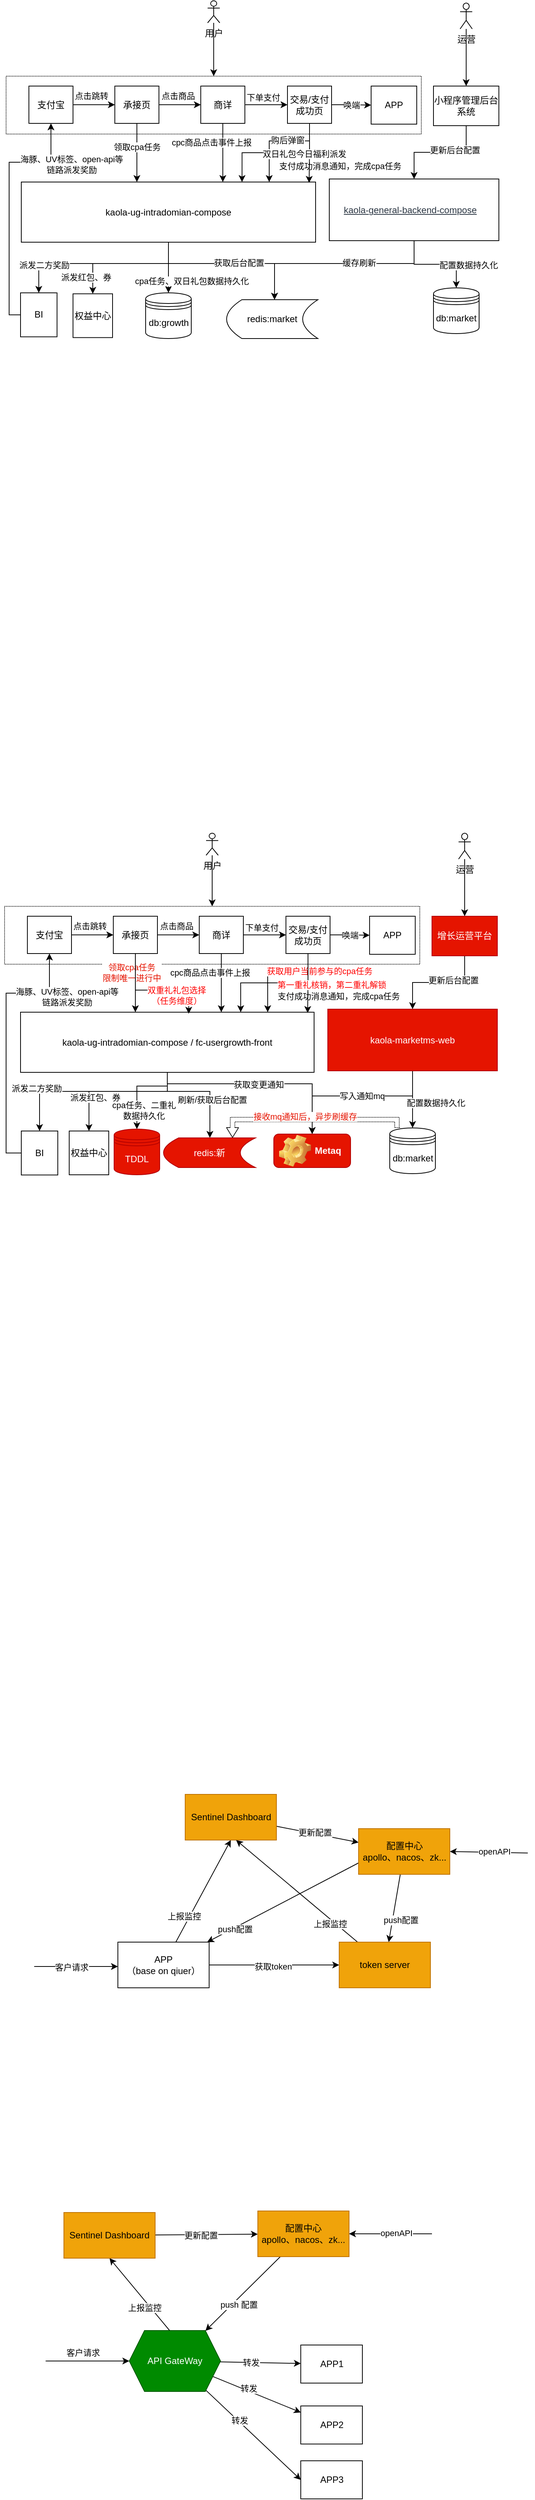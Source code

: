 <mxfile version="22.0.4" type="github">
  <diagram id="vytg55NM0RaYqTMLf1cm" name="Page-1">
    <mxGraphModel dx="2074" dy="1039" grid="0" gridSize="10" guides="1" tooltips="1" connect="1" arrows="1" fold="1" page="1" pageScale="1" pageWidth="827" pageHeight="1169" math="0" shadow="0">
      <root>
        <mxCell id="0" />
        <mxCell id="1" parent="0" />
        <mxCell id="KveoOULfmrRALy4vMQ6E-20" value="" style="rounded=0;whiteSpace=wrap;html=1;dashed=1;dashPattern=1 1;" parent="1" vertex="1">
          <mxGeometry x="44" y="268" width="546" height="76" as="geometry" />
        </mxCell>
        <mxCell id="KveoOULfmrRALy4vMQ6E-36" style="edgeStyle=orthogonalEdgeStyle;rounded=0;orthogonalLoop=1;jettySize=auto;html=1;" parent="1" source="KveoOULfmrRALy4vMQ6E-1" target="KveoOULfmrRALy4vMQ6E-5" edge="1">
          <mxGeometry relative="1" as="geometry">
            <mxPoint x="453" y="561" as="targetPoint" />
            <Array as="points">
              <mxPoint x="258" y="514" />
              <mxPoint x="397" y="514" />
            </Array>
          </mxGeometry>
        </mxCell>
        <mxCell id="KveoOULfmrRALy4vMQ6E-37" value="获取后台配置" style="edgeLabel;html=1;align=center;verticalAlign=middle;resizable=0;points=[];" parent="KveoOULfmrRALy4vMQ6E-36" vertex="1" connectable="0">
          <mxGeometry x="-0.323" y="1" relative="1" as="geometry">
            <mxPoint x="47" as="offset" />
          </mxGeometry>
        </mxCell>
        <mxCell id="KveoOULfmrRALy4vMQ6E-40" style="edgeStyle=orthogonalEdgeStyle;rounded=0;orthogonalLoop=1;jettySize=auto;html=1;" parent="1" source="KveoOULfmrRALy4vMQ6E-1" target="KveoOULfmrRALy4vMQ6E-11" edge="1">
          <mxGeometry relative="1" as="geometry">
            <Array as="points" />
          </mxGeometry>
        </mxCell>
        <mxCell id="KveoOULfmrRALy4vMQ6E-41" value="cpa任务、双日礼包数据持久化" style="edgeLabel;html=1;align=center;verticalAlign=middle;resizable=0;points=[];" parent="KveoOULfmrRALy4vMQ6E-40" vertex="1" connectable="0">
          <mxGeometry x="0.285" y="-1" relative="1" as="geometry">
            <mxPoint x="31" y="8" as="offset" />
          </mxGeometry>
        </mxCell>
        <mxCell id="KveoOULfmrRALy4vMQ6E-111" style="edgeStyle=orthogonalEdgeStyle;rounded=0;orthogonalLoop=1;jettySize=auto;html=1;" parent="1" source="KveoOULfmrRALy4vMQ6E-1" target="KveoOULfmrRALy4vMQ6E-109" edge="1">
          <mxGeometry relative="1" as="geometry">
            <Array as="points">
              <mxPoint x="258" y="514" />
              <mxPoint x="158" y="514" />
            </Array>
          </mxGeometry>
        </mxCell>
        <mxCell id="KveoOULfmrRALy4vMQ6E-112" value="派发红包、券" style="edgeLabel;html=1;align=center;verticalAlign=middle;resizable=0;points=[];" parent="KveoOULfmrRALy4vMQ6E-111" vertex="1" connectable="0">
          <mxGeometry x="0.656" y="-1" relative="1" as="geometry">
            <mxPoint x="-8" y="7" as="offset" />
          </mxGeometry>
        </mxCell>
        <mxCell id="KveoOULfmrRALy4vMQ6E-113" style="edgeStyle=orthogonalEdgeStyle;rounded=0;orthogonalLoop=1;jettySize=auto;html=1;" parent="1" source="KveoOULfmrRALy4vMQ6E-1" target="KveoOULfmrRALy4vMQ6E-110" edge="1">
          <mxGeometry relative="1" as="geometry">
            <Array as="points">
              <mxPoint x="258" y="514" />
              <mxPoint x="87" y="514" />
            </Array>
          </mxGeometry>
        </mxCell>
        <mxCell id="KveoOULfmrRALy4vMQ6E-114" value="派发二方奖励" style="edgeLabel;html=1;align=center;verticalAlign=middle;resizable=0;points=[];" parent="KveoOULfmrRALy4vMQ6E-113" vertex="1" connectable="0">
          <mxGeometry x="0.793" relative="1" as="geometry">
            <mxPoint x="7" y="-12" as="offset" />
          </mxGeometry>
        </mxCell>
        <mxCell id="KveoOULfmrRALy4vMQ6E-1" value="kaola-ug-intradomian-compose" style="rounded=0;whiteSpace=wrap;html=1;" parent="1" vertex="1">
          <mxGeometry x="64" y="407" width="387" height="79" as="geometry" />
        </mxCell>
        <mxCell id="KveoOULfmrRALy4vMQ6E-31" style="edgeStyle=orthogonalEdgeStyle;rounded=0;orthogonalLoop=1;jettySize=auto;html=1;entryX=0.5;entryY=0;entryDx=0;entryDy=0;" parent="1" source="KveoOULfmrRALy4vMQ6E-2" target="KveoOULfmrRALy4vMQ6E-3" edge="1">
          <mxGeometry relative="1" as="geometry">
            <Array as="points">
              <mxPoint x="581" y="515" />
              <mxPoint x="636" y="515" />
            </Array>
          </mxGeometry>
        </mxCell>
        <mxCell id="KveoOULfmrRALy4vMQ6E-32" value="配置数据持久化" style="edgeLabel;html=1;align=center;verticalAlign=middle;resizable=0;points=[];" parent="KveoOULfmrRALy4vMQ6E-31" vertex="1" connectable="0">
          <mxGeometry x="-0.17" y="1" relative="1" as="geometry">
            <mxPoint x="53" y="2" as="offset" />
          </mxGeometry>
        </mxCell>
        <mxCell id="KveoOULfmrRALy4vMQ6E-33" style="edgeStyle=orthogonalEdgeStyle;rounded=0;orthogonalLoop=1;jettySize=auto;html=1;" parent="1" target="KveoOULfmrRALy4vMQ6E-5" edge="1">
          <mxGeometry relative="1" as="geometry">
            <mxPoint x="580.5" y="486" as="sourcePoint" />
            <mxPoint x="432" y="550" as="targetPoint" />
            <Array as="points">
              <mxPoint x="581" y="514" />
              <mxPoint x="397" y="514" />
            </Array>
          </mxGeometry>
        </mxCell>
        <mxCell id="KveoOULfmrRALy4vMQ6E-34" value="缓存刷新" style="edgeLabel;html=1;align=center;verticalAlign=middle;resizable=0;points=[];" parent="KveoOULfmrRALy4vMQ6E-33" vertex="1" connectable="0">
          <mxGeometry x="0.812" relative="1" as="geometry">
            <mxPoint x="111" y="-24" as="offset" />
          </mxGeometry>
        </mxCell>
        <mxCell id="KveoOULfmrRALy4vMQ6E-2" value="&lt;a target=&quot;_blank&quot; href=&quot;https://aone.alibaba-inc.com/appcenter/app/detail?appId=128329&amp;amp;canRedirect=true&quot; style=&quot;box-sizing: border-box ; background-color: transparent ; color: rgb(42 , 53 , 66) ; outline: 0px ; font-family: , &amp;#34;system-ui&amp;#34; , &amp;#34;segoe ui&amp;#34; , &amp;#34;roboto&amp;#34; , &amp;#34;helvetica neue&amp;#34; , &amp;#34;pingfang sc&amp;#34; , &amp;#34;noto sans&amp;#34; , &amp;#34;noto sans cjk sc&amp;#34; , &amp;#34;microsoft yahei&amp;#34; , &amp;#34;\\5fae软雅黑&amp;#34; , sans-serif ; padding-right: 10px&quot;&gt;kaola-general-backend-compose&lt;/a&gt;&lt;span class=&quot;icon iconfont icon-shoucang &quot; style=&quot;box-sizing: border-box ; cursor: pointer ; display: inline-block ; font-family: &amp;#34;iconfont important&amp;#34;&quot;&gt;&lt;/span&gt;" style="rounded=0;whiteSpace=wrap;html=1;" parent="1" vertex="1">
          <mxGeometry x="469" y="403" width="223" height="81" as="geometry" />
        </mxCell>
        <mxCell id="KveoOULfmrRALy4vMQ6E-3" value="db:market" style="shape=datastore;whiteSpace=wrap;html=1;" parent="1" vertex="1">
          <mxGeometry x="606" y="546" width="60" height="60" as="geometry" />
        </mxCell>
        <mxCell id="KveoOULfmrRALy4vMQ6E-5" value="&lt;span&gt;redis:market&lt;/span&gt;" style="shape=dataStorage;whiteSpace=wrap;html=1;fixedSize=1;" parent="1" vertex="1">
          <mxGeometry x="334" y="561.5" width="120" height="51" as="geometry" />
        </mxCell>
        <mxCell id="KveoOULfmrRALy4vMQ6E-12" value="" style="edgeStyle=orthogonalEdgeStyle;rounded=0;orthogonalLoop=1;jettySize=auto;html=1;" parent="1" source="KveoOULfmrRALy4vMQ6E-6" target="KveoOULfmrRALy4vMQ6E-7" edge="1">
          <mxGeometry relative="1" as="geometry" />
        </mxCell>
        <mxCell id="KveoOULfmrRALy4vMQ6E-13" value="点击跳转" style="edgeLabel;html=1;align=center;verticalAlign=middle;resizable=0;points=[];" parent="KveoOULfmrRALy4vMQ6E-12" vertex="1" connectable="0">
          <mxGeometry x="-0.306" relative="1" as="geometry">
            <mxPoint x="5" y="-12" as="offset" />
          </mxGeometry>
        </mxCell>
        <mxCell id="KveoOULfmrRALy4vMQ6E-6" value="支付宝" style="rounded=0;whiteSpace=wrap;html=1;" parent="1" vertex="1">
          <mxGeometry x="74" y="281" width="58" height="49" as="geometry" />
        </mxCell>
        <mxCell id="KveoOULfmrRALy4vMQ6E-14" style="edgeStyle=orthogonalEdgeStyle;rounded=0;orthogonalLoop=1;jettySize=auto;html=1;entryX=0;entryY=0.5;entryDx=0;entryDy=0;" parent="1" source="KveoOULfmrRALy4vMQ6E-7" target="KveoOULfmrRALy4vMQ6E-8" edge="1">
          <mxGeometry relative="1" as="geometry" />
        </mxCell>
        <mxCell id="KveoOULfmrRALy4vMQ6E-15" value="点击商品" style="edgeLabel;html=1;align=center;verticalAlign=middle;resizable=0;points=[];" parent="KveoOULfmrRALy4vMQ6E-14" vertex="1" connectable="0">
          <mxGeometry x="-0.018" relative="1" as="geometry">
            <mxPoint x="-2" y="-12" as="offset" />
          </mxGeometry>
        </mxCell>
        <mxCell id="KveoOULfmrRALy4vMQ6E-42" style="edgeStyle=orthogonalEdgeStyle;rounded=0;orthogonalLoop=1;jettySize=auto;html=1;" parent="1" source="KveoOULfmrRALy4vMQ6E-7" target="KveoOULfmrRALy4vMQ6E-1" edge="1">
          <mxGeometry relative="1" as="geometry">
            <Array as="points">
              <mxPoint x="216" y="387" />
              <mxPoint x="216" y="387" />
            </Array>
          </mxGeometry>
        </mxCell>
        <mxCell id="KveoOULfmrRALy4vMQ6E-43" value="领取cpa任务" style="edgeLabel;html=1;align=center;verticalAlign=middle;resizable=0;points=[];" parent="KveoOULfmrRALy4vMQ6E-42" vertex="1" connectable="0">
          <mxGeometry x="0.018" y="2" relative="1" as="geometry">
            <mxPoint x="-2" y="-8" as="offset" />
          </mxGeometry>
        </mxCell>
        <mxCell id="KveoOULfmrRALy4vMQ6E-7" value="承接页" style="rounded=0;whiteSpace=wrap;html=1;" parent="1" vertex="1">
          <mxGeometry x="187" y="281" width="58" height="49" as="geometry" />
        </mxCell>
        <mxCell id="KveoOULfmrRALy4vMQ6E-16" style="edgeStyle=orthogonalEdgeStyle;rounded=0;orthogonalLoop=1;jettySize=auto;html=1;entryX=0;entryY=0.5;entryDx=0;entryDy=0;" parent="1" source="KveoOULfmrRALy4vMQ6E-8" target="KveoOULfmrRALy4vMQ6E-9" edge="1">
          <mxGeometry relative="1" as="geometry" />
        </mxCell>
        <mxCell id="KveoOULfmrRALy4vMQ6E-17" value="下单支付" style="edgeLabel;html=1;align=center;verticalAlign=middle;resizable=0;points=[];" parent="KveoOULfmrRALy4vMQ6E-16" vertex="1" connectable="0">
          <mxGeometry x="-0.214" y="2" relative="1" as="geometry">
            <mxPoint x="2" y="-8" as="offset" />
          </mxGeometry>
        </mxCell>
        <mxCell id="KveoOULfmrRALy4vMQ6E-44" style="edgeStyle=orthogonalEdgeStyle;rounded=0;orthogonalLoop=1;jettySize=auto;html=1;" parent="1" source="KveoOULfmrRALy4vMQ6E-8" target="KveoOULfmrRALy4vMQ6E-1" edge="1">
          <mxGeometry relative="1" as="geometry">
            <Array as="points">
              <mxPoint x="329" y="396" />
              <mxPoint x="329" y="396" />
            </Array>
          </mxGeometry>
        </mxCell>
        <mxCell id="KveoOULfmrRALy4vMQ6E-45" value="cpc商品点击事件上报" style="edgeLabel;html=1;align=center;verticalAlign=middle;resizable=0;points=[];" parent="KveoOULfmrRALy4vMQ6E-44" vertex="1" connectable="0">
          <mxGeometry x="-0.039" y="-2" relative="1" as="geometry">
            <mxPoint x="-13" y="-12" as="offset" />
          </mxGeometry>
        </mxCell>
        <mxCell id="KveoOULfmrRALy4vMQ6E-8" value="商详" style="rounded=0;whiteSpace=wrap;html=1;" parent="1" vertex="1">
          <mxGeometry x="300" y="281" width="58" height="49" as="geometry" />
        </mxCell>
        <mxCell id="KveoOULfmrRALy4vMQ6E-18" value="唤端" style="edgeStyle=orthogonalEdgeStyle;rounded=0;orthogonalLoop=1;jettySize=auto;html=1;entryX=0;entryY=0.5;entryDx=0;entryDy=0;" parent="1" source="KveoOULfmrRALy4vMQ6E-9" target="KveoOULfmrRALy4vMQ6E-10" edge="1">
          <mxGeometry relative="1" as="geometry" />
        </mxCell>
        <mxCell id="KveoOULfmrRALy4vMQ6E-46" style="edgeStyle=orthogonalEdgeStyle;rounded=0;orthogonalLoop=1;jettySize=auto;html=1;" parent="1" source="KveoOULfmrRALy4vMQ6E-9" edge="1">
          <mxGeometry relative="1" as="geometry">
            <mxPoint x="390" y="407" as="targetPoint" />
            <Array as="points">
              <mxPoint x="443" y="353" />
              <mxPoint x="390" y="353" />
            </Array>
          </mxGeometry>
        </mxCell>
        <mxCell id="KveoOULfmrRALy4vMQ6E-47" value="支付成功消息通知，完成cpa任务" style="edgeLabel;html=1;align=center;verticalAlign=middle;resizable=0;points=[];" parent="KveoOULfmrRALy4vMQ6E-46" vertex="1" connectable="0">
          <mxGeometry x="-0.252" y="-1" relative="1" as="geometry">
            <mxPoint x="65" y="34" as="offset" />
          </mxGeometry>
        </mxCell>
        <mxCell id="KveoOULfmrRALy4vMQ6E-49" value="购后弹窗" style="edgeLabel;html=1;align=center;verticalAlign=middle;resizable=0;points=[];" parent="KveoOULfmrRALy4vMQ6E-46" vertex="1" connectable="0">
          <mxGeometry x="-0.185" y="1" relative="1" as="geometry">
            <mxPoint x="1" y="-2" as="offset" />
          </mxGeometry>
        </mxCell>
        <mxCell id="KveoOULfmrRALy4vMQ6E-48" style="edgeStyle=orthogonalEdgeStyle;rounded=0;orthogonalLoop=1;jettySize=auto;html=1;entryX=0.978;entryY=0.013;entryDx=0;entryDy=0;entryPerimeter=0;" parent="1" source="KveoOULfmrRALy4vMQ6E-9" target="KveoOULfmrRALy4vMQ6E-1" edge="1">
          <mxGeometry relative="1" as="geometry">
            <Array as="points" />
          </mxGeometry>
        </mxCell>
        <mxCell id="KveoOULfmrRALy4vMQ6E-170" style="edgeStyle=orthogonalEdgeStyle;rounded=0;orthogonalLoop=1;jettySize=auto;html=1;entryX=0.75;entryY=0;entryDx=0;entryDy=0;fontColor=#FF0000;" parent="1" source="KveoOULfmrRALy4vMQ6E-9" target="KveoOULfmrRALy4vMQ6E-1" edge="1">
          <mxGeometry relative="1" as="geometry" />
        </mxCell>
        <mxCell id="KveoOULfmrRALy4vMQ6E-171" value="&lt;font color=&quot;#000000&quot;&gt;双日礼包今日福利派发&lt;/font&gt;" style="edgeLabel;html=1;align=center;verticalAlign=middle;resizable=0;points=[];fontColor=#FF0000;" parent="KveoOULfmrRALy4vMQ6E-170" vertex="1" connectable="0">
          <mxGeometry x="-0.185" y="3" relative="1" as="geometry">
            <mxPoint x="22" y="-2" as="offset" />
          </mxGeometry>
        </mxCell>
        <mxCell id="KveoOULfmrRALy4vMQ6E-9" value="交易/支付成功页" style="rounded=0;whiteSpace=wrap;html=1;" parent="1" vertex="1">
          <mxGeometry x="414" y="281" width="58" height="49" as="geometry" />
        </mxCell>
        <mxCell id="KveoOULfmrRALy4vMQ6E-10" value="APP" style="rounded=0;whiteSpace=wrap;html=1;" parent="1" vertex="1">
          <mxGeometry x="524" y="281" width="60" height="50" as="geometry" />
        </mxCell>
        <mxCell id="KveoOULfmrRALy4vMQ6E-11" value="db:growth" style="shape=datastore;whiteSpace=wrap;html=1;" parent="1" vertex="1">
          <mxGeometry x="227.5" y="552.5" width="60" height="60" as="geometry" />
        </mxCell>
        <mxCell id="KveoOULfmrRALy4vMQ6E-27" style="edgeStyle=orthogonalEdgeStyle;rounded=0;orthogonalLoop=1;jettySize=auto;html=1;" parent="1" source="KveoOULfmrRALy4vMQ6E-21" target="KveoOULfmrRALy4vMQ6E-20" edge="1">
          <mxGeometry relative="1" as="geometry" />
        </mxCell>
        <mxCell id="KveoOULfmrRALy4vMQ6E-21" value="用户" style="shape=umlActor;verticalLabelPosition=bottom;verticalAlign=top;html=1;outlineConnect=0;" parent="1" vertex="1">
          <mxGeometry x="309" y="169" width="16" height="29" as="geometry" />
        </mxCell>
        <mxCell id="KveoOULfmrRALy4vMQ6E-29" style="edgeStyle=orthogonalEdgeStyle;rounded=0;orthogonalLoop=1;jettySize=auto;html=1;" parent="1" source="KveoOULfmrRALy4vMQ6E-22" target="KveoOULfmrRALy4vMQ6E-28" edge="1">
          <mxGeometry relative="1" as="geometry" />
        </mxCell>
        <mxCell id="KveoOULfmrRALy4vMQ6E-22" value="运营" style="shape=umlActor;verticalLabelPosition=bottom;verticalAlign=top;html=1;outlineConnect=0;" parent="1" vertex="1">
          <mxGeometry x="641" y="172" width="16" height="34" as="geometry" />
        </mxCell>
        <mxCell id="KveoOULfmrRALy4vMQ6E-30" style="edgeStyle=orthogonalEdgeStyle;rounded=0;orthogonalLoop=1;jettySize=auto;html=1;" parent="1" source="KveoOULfmrRALy4vMQ6E-28" target="KveoOULfmrRALy4vMQ6E-2" edge="1">
          <mxGeometry relative="1" as="geometry" />
        </mxCell>
        <mxCell id="KveoOULfmrRALy4vMQ6E-38" value="更新后台配置" style="edgeLabel;html=1;align=center;verticalAlign=middle;resizable=0;points=[];" parent="KveoOULfmrRALy4vMQ6E-30" vertex="1" connectable="0">
          <mxGeometry x="-0.108" y="-2" relative="1" as="geometry">
            <mxPoint x="12" y="-1" as="offset" />
          </mxGeometry>
        </mxCell>
        <mxCell id="KveoOULfmrRALy4vMQ6E-28" value="小程序管理后台系统" style="rounded=0;whiteSpace=wrap;html=1;" parent="1" vertex="1">
          <mxGeometry x="606" y="281" width="86" height="52" as="geometry" />
        </mxCell>
        <mxCell id="KveoOULfmrRALy4vMQ6E-50" value="" style="rounded=0;whiteSpace=wrap;html=1;dashed=1;dashPattern=1 1;" parent="1" vertex="1">
          <mxGeometry x="42" y="1358" width="546" height="76" as="geometry" />
        </mxCell>
        <mxCell id="KveoOULfmrRALy4vMQ6E-51" style="edgeStyle=orthogonalEdgeStyle;rounded=0;orthogonalLoop=1;jettySize=auto;html=1;" parent="1" source="KveoOULfmrRALy4vMQ6E-55" target="KveoOULfmrRALy4vMQ6E-62" edge="1">
          <mxGeometry relative="1" as="geometry">
            <Array as="points">
              <mxPoint x="256" y="1601" />
              <mxPoint x="312" y="1601" />
            </Array>
            <mxPoint x="318" y="1662" as="targetPoint" />
          </mxGeometry>
        </mxCell>
        <mxCell id="KveoOULfmrRALy4vMQ6E-100" value="刷新/获取后台配置" style="edgeLabel;html=1;align=center;verticalAlign=middle;resizable=0;points=[];" parent="KveoOULfmrRALy4vMQ6E-51" vertex="1" connectable="0">
          <mxGeometry x="0.522" y="1" relative="1" as="geometry">
            <mxPoint x="2" y="-16" as="offset" />
          </mxGeometry>
        </mxCell>
        <mxCell id="KveoOULfmrRALy4vMQ6E-53" style="edgeStyle=orthogonalEdgeStyle;rounded=0;orthogonalLoop=1;jettySize=auto;html=1;" parent="1" source="KveoOULfmrRALy4vMQ6E-55" target="KveoOULfmrRALy4vMQ6E-83" edge="1">
          <mxGeometry relative="1" as="geometry">
            <Array as="points">
              <mxPoint x="256" y="1594" />
              <mxPoint x="216" y="1594" />
            </Array>
            <mxPoint x="216" y="1645" as="targetPoint" />
          </mxGeometry>
        </mxCell>
        <mxCell id="KveoOULfmrRALy4vMQ6E-107" value="cpa任务、二重礼&lt;br&gt;数据持久化" style="edgeLabel;html=1;align=center;verticalAlign=middle;resizable=0;points=[];" parent="KveoOULfmrRALy4vMQ6E-53" vertex="1" connectable="0">
          <mxGeometry x="0.692" y="-1" relative="1" as="geometry">
            <mxPoint x="10" y="-7" as="offset" />
          </mxGeometry>
        </mxCell>
        <mxCell id="KveoOULfmrRALy4vMQ6E-98" style="edgeStyle=orthogonalEdgeStyle;rounded=0;orthogonalLoop=1;jettySize=auto;html=1;entryX=0.5;entryY=0;entryDx=0;entryDy=0;" parent="1" source="KveoOULfmrRALy4vMQ6E-55" target="KveoOULfmrRALy4vMQ6E-95" edge="1">
          <mxGeometry relative="1" as="geometry">
            <Array as="points">
              <mxPoint x="256" y="1591" />
              <mxPoint x="447" y="1591" />
            </Array>
          </mxGeometry>
        </mxCell>
        <mxCell id="KveoOULfmrRALy4vMQ6E-99" value="获取变更通知" style="edgeLabel;html=1;align=center;verticalAlign=middle;resizable=0;points=[];" parent="KveoOULfmrRALy4vMQ6E-98" vertex="1" connectable="0">
          <mxGeometry x="0.185" y="-2" relative="1" as="geometry">
            <mxPoint x="-26" y="-1" as="offset" />
          </mxGeometry>
        </mxCell>
        <mxCell id="KveoOULfmrRALy4vMQ6E-160" style="edgeStyle=orthogonalEdgeStyle;rounded=0;orthogonalLoop=1;jettySize=auto;html=1;entryX=0.5;entryY=0;entryDx=0;entryDy=0;" parent="1" source="KveoOULfmrRALy4vMQ6E-55" target="KveoOULfmrRALy4vMQ6E-158" edge="1">
          <mxGeometry relative="1" as="geometry">
            <Array as="points">
              <mxPoint x="256" y="1601" />
              <mxPoint x="153" y="1601" />
            </Array>
          </mxGeometry>
        </mxCell>
        <mxCell id="KveoOULfmrRALy4vMQ6E-162" value="派发红包、券" style="edgeLabel;html=1;align=center;verticalAlign=middle;resizable=0;points=[];" parent="KveoOULfmrRALy4vMQ6E-160" vertex="1" connectable="0">
          <mxGeometry x="0.567" relative="1" as="geometry">
            <mxPoint x="8" y="-5" as="offset" />
          </mxGeometry>
        </mxCell>
        <mxCell id="KveoOULfmrRALy4vMQ6E-161" style="edgeStyle=orthogonalEdgeStyle;rounded=0;orthogonalLoop=1;jettySize=auto;html=1;entryX=0.5;entryY=0;entryDx=0;entryDy=0;" parent="1" source="KveoOULfmrRALy4vMQ6E-55" target="KveoOULfmrRALy4vMQ6E-159" edge="1">
          <mxGeometry relative="1" as="geometry">
            <Array as="points">
              <mxPoint x="256" y="1601" />
              <mxPoint x="88" y="1601" />
            </Array>
          </mxGeometry>
        </mxCell>
        <mxCell id="KveoOULfmrRALy4vMQ6E-163" value="派发二方奖励" style="edgeLabel;html=1;align=center;verticalAlign=middle;resizable=0;points=[];" parent="KveoOULfmrRALy4vMQ6E-161" vertex="1" connectable="0">
          <mxGeometry x="0.569" relative="1" as="geometry">
            <mxPoint x="-5" y="-4" as="offset" />
          </mxGeometry>
        </mxCell>
        <mxCell id="KveoOULfmrRALy4vMQ6E-55" value="kaola-ug-intradomian-compose / fc-usergrowth-front" style="rounded=0;whiteSpace=wrap;html=1;" parent="1" vertex="1">
          <mxGeometry x="63" y="1497" width="386" height="79" as="geometry" />
        </mxCell>
        <mxCell id="KveoOULfmrRALy4vMQ6E-56" style="edgeStyle=orthogonalEdgeStyle;rounded=0;orthogonalLoop=1;jettySize=auto;html=1;" parent="1" source="KveoOULfmrRALy4vMQ6E-60" target="KveoOULfmrRALy4vMQ6E-61" edge="1">
          <mxGeometry relative="1" as="geometry">
            <Array as="points" />
            <mxPoint x="579" y="1676" as="targetPoint" />
          </mxGeometry>
        </mxCell>
        <mxCell id="KveoOULfmrRALy4vMQ6E-57" value="配置数据持久化" style="edgeLabel;html=1;align=center;verticalAlign=middle;resizable=0;points=[];" parent="KveoOULfmrRALy4vMQ6E-56" vertex="1" connectable="0">
          <mxGeometry x="-0.17" y="1" relative="1" as="geometry">
            <mxPoint x="29" y="11" as="offset" />
          </mxGeometry>
        </mxCell>
        <mxCell id="KveoOULfmrRALy4vMQ6E-96" style="edgeStyle=orthogonalEdgeStyle;rounded=0;orthogonalLoop=1;jettySize=auto;html=1;entryX=0.5;entryY=0;entryDx=0;entryDy=0;" parent="1" source="KveoOULfmrRALy4vMQ6E-60" target="KveoOULfmrRALy4vMQ6E-95" edge="1">
          <mxGeometry relative="1" as="geometry">
            <Array as="points">
              <mxPoint x="579" y="1607" />
              <mxPoint x="447" y="1607" />
            </Array>
          </mxGeometry>
        </mxCell>
        <mxCell id="KveoOULfmrRALy4vMQ6E-97" value="写入通知mq" style="edgeLabel;html=1;align=center;verticalAlign=middle;resizable=0;points=[];" parent="KveoOULfmrRALy4vMQ6E-96" vertex="1" connectable="0">
          <mxGeometry x="0.135" relative="1" as="geometry">
            <mxPoint x="22" as="offset" />
          </mxGeometry>
        </mxCell>
        <mxCell id="KveoOULfmrRALy4vMQ6E-60" value="kaola-marketms-web" style="rounded=0;whiteSpace=wrap;html=1;fillColor=#e51400;fontColor=#ffffff;strokeColor=#B20000;" parent="1" vertex="1">
          <mxGeometry x="467" y="1493" width="223" height="81" as="geometry" />
        </mxCell>
        <mxCell id="KveoOULfmrRALy4vMQ6E-104" style="edgeStyle=orthogonalEdgeStyle;shape=flexArrow;rounded=0;orthogonalLoop=1;jettySize=auto;html=1;dashed=1;dashPattern=1 1;endWidth=9;endSize=4;width=6;entryX=0.75;entryY=0;entryDx=0;entryDy=0;" parent="1" source="KveoOULfmrRALy4vMQ6E-61" target="KveoOULfmrRALy4vMQ6E-62" edge="1">
          <mxGeometry relative="1" as="geometry">
            <mxPoint x="296" y="1661" as="targetPoint" />
            <Array as="points">
              <mxPoint x="558" y="1638" />
              <mxPoint x="342" y="1638" />
            </Array>
          </mxGeometry>
        </mxCell>
        <mxCell id="KveoOULfmrRALy4vMQ6E-106" value="&lt;font color=&quot;#e51400&quot;&gt;接收mq通知后，异步刷缓存&lt;/font&gt;" style="edgeLabel;html=1;align=center;verticalAlign=middle;resizable=0;points=[];" parent="KveoOULfmrRALy4vMQ6E-104" vertex="1" connectable="0">
          <mxGeometry x="-0.015" y="-3" relative="1" as="geometry">
            <mxPoint x="-9" y="-1" as="offset" />
          </mxGeometry>
        </mxCell>
        <mxCell id="KveoOULfmrRALy4vMQ6E-61" value="db:market" style="shape=datastore;whiteSpace=wrap;html=1;" parent="1" vertex="1">
          <mxGeometry x="548.5" y="1649" width="60" height="60" as="geometry" />
        </mxCell>
        <mxCell id="KveoOULfmrRALy4vMQ6E-62" value="&lt;span&gt;redis:新&lt;/span&gt;" style="shape=dataStorage;whiteSpace=wrap;html=1;fixedSize=1;fillColor=#e51400;fontColor=#ffffff;strokeColor=#B20000;" parent="1" vertex="1">
          <mxGeometry x="251" y="1662" width="121" height="39" as="geometry" />
        </mxCell>
        <mxCell id="KveoOULfmrRALy4vMQ6E-63" value="" style="edgeStyle=orthogonalEdgeStyle;rounded=0;orthogonalLoop=1;jettySize=auto;html=1;" parent="1" source="KveoOULfmrRALy4vMQ6E-65" target="KveoOULfmrRALy4vMQ6E-70" edge="1">
          <mxGeometry relative="1" as="geometry" />
        </mxCell>
        <mxCell id="KveoOULfmrRALy4vMQ6E-64" value="点击跳转" style="edgeLabel;html=1;align=center;verticalAlign=middle;resizable=0;points=[];" parent="KveoOULfmrRALy4vMQ6E-63" vertex="1" connectable="0">
          <mxGeometry x="-0.306" relative="1" as="geometry">
            <mxPoint x="5" y="-12" as="offset" />
          </mxGeometry>
        </mxCell>
        <mxCell id="KveoOULfmrRALy4vMQ6E-65" value="支付宝" style="rounded=0;whiteSpace=wrap;html=1;" parent="1" vertex="1">
          <mxGeometry x="72" y="1371" width="58" height="49" as="geometry" />
        </mxCell>
        <mxCell id="KveoOULfmrRALy4vMQ6E-66" style="edgeStyle=orthogonalEdgeStyle;rounded=0;orthogonalLoop=1;jettySize=auto;html=1;entryX=0;entryY=0.5;entryDx=0;entryDy=0;" parent="1" source="KveoOULfmrRALy4vMQ6E-70" target="KveoOULfmrRALy4vMQ6E-75" edge="1">
          <mxGeometry relative="1" as="geometry" />
        </mxCell>
        <mxCell id="KveoOULfmrRALy4vMQ6E-67" value="点击商品" style="edgeLabel;html=1;align=center;verticalAlign=middle;resizable=0;points=[];" parent="KveoOULfmrRALy4vMQ6E-66" vertex="1" connectable="0">
          <mxGeometry x="-0.018" relative="1" as="geometry">
            <mxPoint x="-2" y="-12" as="offset" />
          </mxGeometry>
        </mxCell>
        <mxCell id="KveoOULfmrRALy4vMQ6E-68" style="edgeStyle=orthogonalEdgeStyle;rounded=0;orthogonalLoop=1;jettySize=auto;html=1;" parent="1" source="KveoOULfmrRALy4vMQ6E-70" target="KveoOULfmrRALy4vMQ6E-55" edge="1">
          <mxGeometry relative="1" as="geometry">
            <Array as="points">
              <mxPoint x="214" y="1477" />
              <mxPoint x="214" y="1477" />
            </Array>
          </mxGeometry>
        </mxCell>
        <mxCell id="KveoOULfmrRALy4vMQ6E-69" value="&lt;font color=&quot;#e51400&quot;&gt;领取cpa任务&lt;br&gt;限制唯一进行中&lt;/font&gt;" style="edgeLabel;html=1;align=center;verticalAlign=middle;resizable=0;points=[];" parent="KveoOULfmrRALy4vMQ6E-68" vertex="1" connectable="0">
          <mxGeometry x="0.018" y="2" relative="1" as="geometry">
            <mxPoint x="-7" y="-14" as="offset" />
          </mxGeometry>
        </mxCell>
        <mxCell id="KveoOULfmrRALy4vMQ6E-166" style="edgeStyle=orthogonalEdgeStyle;rounded=0;orthogonalLoop=1;jettySize=auto;html=1;exitX=0.5;exitY=1;exitDx=0;exitDy=0;entryX=0.573;entryY=0.025;entryDx=0;entryDy=0;entryPerimeter=0;" parent="1" source="KveoOULfmrRALy4vMQ6E-70" target="KveoOULfmrRALy4vMQ6E-55" edge="1">
          <mxGeometry relative="1" as="geometry">
            <Array as="points">
              <mxPoint x="214" y="1468" />
              <mxPoint x="284" y="1468" />
            </Array>
          </mxGeometry>
        </mxCell>
        <mxCell id="KveoOULfmrRALy4vMQ6E-167" value="&lt;font color=&quot;#ff0000&quot;&gt;双重礼礼包选择&lt;br&gt;（任务维度）&lt;/font&gt;" style="edgeLabel;html=1;align=center;verticalAlign=middle;resizable=0;points=[];" parent="KveoOULfmrRALy4vMQ6E-166" vertex="1" connectable="0">
          <mxGeometry x="0.166" relative="1" as="geometry">
            <mxPoint x="15" y="7" as="offset" />
          </mxGeometry>
        </mxCell>
        <mxCell id="KveoOULfmrRALy4vMQ6E-70" value="承接页" style="rounded=0;whiteSpace=wrap;html=1;" parent="1" vertex="1">
          <mxGeometry x="185" y="1371" width="58" height="49" as="geometry" />
        </mxCell>
        <mxCell id="KveoOULfmrRALy4vMQ6E-71" style="edgeStyle=orthogonalEdgeStyle;rounded=0;orthogonalLoop=1;jettySize=auto;html=1;entryX=0;entryY=0.5;entryDx=0;entryDy=0;" parent="1" source="KveoOULfmrRALy4vMQ6E-75" target="KveoOULfmrRALy4vMQ6E-81" edge="1">
          <mxGeometry relative="1" as="geometry" />
        </mxCell>
        <mxCell id="KveoOULfmrRALy4vMQ6E-72" value="下单支付" style="edgeLabel;html=1;align=center;verticalAlign=middle;resizable=0;points=[];" parent="KveoOULfmrRALy4vMQ6E-71" vertex="1" connectable="0">
          <mxGeometry x="-0.214" y="2" relative="1" as="geometry">
            <mxPoint x="2" y="-8" as="offset" />
          </mxGeometry>
        </mxCell>
        <mxCell id="KveoOULfmrRALy4vMQ6E-73" style="edgeStyle=orthogonalEdgeStyle;rounded=0;orthogonalLoop=1;jettySize=auto;html=1;" parent="1" source="KveoOULfmrRALy4vMQ6E-75" target="KveoOULfmrRALy4vMQ6E-55" edge="1">
          <mxGeometry relative="1" as="geometry">
            <Array as="points">
              <mxPoint x="327" y="1486" />
              <mxPoint x="327" y="1486" />
            </Array>
          </mxGeometry>
        </mxCell>
        <mxCell id="KveoOULfmrRALy4vMQ6E-74" value="cpc商品点击事件上报" style="edgeLabel;html=1;align=center;verticalAlign=middle;resizable=0;points=[];" parent="KveoOULfmrRALy4vMQ6E-73" vertex="1" connectable="0">
          <mxGeometry x="-0.039" y="-2" relative="1" as="geometry">
            <mxPoint x="-13" y="-12" as="offset" />
          </mxGeometry>
        </mxCell>
        <mxCell id="KveoOULfmrRALy4vMQ6E-75" value="商详" style="rounded=0;whiteSpace=wrap;html=1;" parent="1" vertex="1">
          <mxGeometry x="298" y="1371" width="58" height="49" as="geometry" />
        </mxCell>
        <mxCell id="KveoOULfmrRALy4vMQ6E-76" value="唤端" style="edgeStyle=orthogonalEdgeStyle;rounded=0;orthogonalLoop=1;jettySize=auto;html=1;entryX=0;entryY=0.5;entryDx=0;entryDy=0;" parent="1" source="KveoOULfmrRALy4vMQ6E-81" target="KveoOULfmrRALy4vMQ6E-82" edge="1">
          <mxGeometry relative="1" as="geometry" />
        </mxCell>
        <mxCell id="KveoOULfmrRALy4vMQ6E-77" style="edgeStyle=orthogonalEdgeStyle;rounded=0;orthogonalLoop=1;jettySize=auto;html=1;" parent="1" source="KveoOULfmrRALy4vMQ6E-81" edge="1">
          <mxGeometry relative="1" as="geometry">
            <mxPoint x="388" y="1497" as="targetPoint" />
            <Array as="points">
              <mxPoint x="441" y="1443" />
              <mxPoint x="388" y="1443" />
            </Array>
          </mxGeometry>
        </mxCell>
        <mxCell id="KveoOULfmrRALy4vMQ6E-78" value="支付成功消息通知，完成cpa任务" style="edgeLabel;html=1;align=center;verticalAlign=middle;resizable=0;points=[];" parent="KveoOULfmrRALy4vMQ6E-77" vertex="1" connectable="0">
          <mxGeometry x="-0.252" y="-1" relative="1" as="geometry">
            <mxPoint x="65" y="34" as="offset" />
          </mxGeometry>
        </mxCell>
        <mxCell id="KveoOULfmrRALy4vMQ6E-79" value="获取用户当前参与的cpa任务" style="edgeLabel;html=1;align=center;verticalAlign=middle;resizable=0;points=[];fontColor=#FF0000;" parent="KveoOULfmrRALy4vMQ6E-77" vertex="1" connectable="0">
          <mxGeometry x="-0.185" y="1" relative="1" as="geometry">
            <mxPoint x="45" y="-1" as="offset" />
          </mxGeometry>
        </mxCell>
        <mxCell id="KveoOULfmrRALy4vMQ6E-80" style="edgeStyle=orthogonalEdgeStyle;rounded=0;orthogonalLoop=1;jettySize=auto;html=1;entryX=0.978;entryY=0.013;entryDx=0;entryDy=0;entryPerimeter=0;" parent="1" source="KveoOULfmrRALy4vMQ6E-81" target="KveoOULfmrRALy4vMQ6E-55" edge="1">
          <mxGeometry relative="1" as="geometry">
            <Array as="points" />
          </mxGeometry>
        </mxCell>
        <mxCell id="KveoOULfmrRALy4vMQ6E-168" style="edgeStyle=orthogonalEdgeStyle;rounded=0;orthogonalLoop=1;jettySize=auto;html=1;entryX=0.75;entryY=0;entryDx=0;entryDy=0;fontColor=#FF0000;" parent="1" source="KveoOULfmrRALy4vMQ6E-81" target="KveoOULfmrRALy4vMQ6E-55" edge="1">
          <mxGeometry relative="1" as="geometry" />
        </mxCell>
        <mxCell id="KveoOULfmrRALy4vMQ6E-169" value="第一重礼核销，第二重礼解锁" style="edgeLabel;html=1;align=center;verticalAlign=middle;resizable=0;points=[];fontColor=#FF0000;" parent="KveoOULfmrRALy4vMQ6E-168" vertex="1" connectable="0">
          <mxGeometry x="-0.1" y="-2" relative="1" as="geometry">
            <mxPoint x="67" y="4" as="offset" />
          </mxGeometry>
        </mxCell>
        <mxCell id="KveoOULfmrRALy4vMQ6E-81" value="交易/支付成功页" style="rounded=0;whiteSpace=wrap;html=1;" parent="1" vertex="1">
          <mxGeometry x="412" y="1371" width="58" height="49" as="geometry" />
        </mxCell>
        <mxCell id="KveoOULfmrRALy4vMQ6E-82" value="APP" style="rounded=0;whiteSpace=wrap;html=1;" parent="1" vertex="1">
          <mxGeometry x="522" y="1371" width="60" height="50" as="geometry" />
        </mxCell>
        <mxCell id="KveoOULfmrRALy4vMQ6E-83" value="TDDL" style="shape=datastore;whiteSpace=wrap;html=1;fillColor=#e51400;fontColor=#ffffff;strokeColor=#B20000;" parent="1" vertex="1">
          <mxGeometry x="186" y="1650.5" width="60" height="60" as="geometry" />
        </mxCell>
        <mxCell id="KveoOULfmrRALy4vMQ6E-84" style="edgeStyle=orthogonalEdgeStyle;rounded=0;orthogonalLoop=1;jettySize=auto;html=1;" parent="1" source="KveoOULfmrRALy4vMQ6E-85" target="KveoOULfmrRALy4vMQ6E-50" edge="1">
          <mxGeometry relative="1" as="geometry" />
        </mxCell>
        <mxCell id="KveoOULfmrRALy4vMQ6E-85" value="用户" style="shape=umlActor;verticalLabelPosition=bottom;verticalAlign=top;html=1;outlineConnect=0;" parent="1" vertex="1">
          <mxGeometry x="307" y="1262" width="16" height="29" as="geometry" />
        </mxCell>
        <mxCell id="KveoOULfmrRALy4vMQ6E-86" style="edgeStyle=orthogonalEdgeStyle;rounded=0;orthogonalLoop=1;jettySize=auto;html=1;" parent="1" source="KveoOULfmrRALy4vMQ6E-87" target="KveoOULfmrRALy4vMQ6E-90" edge="1">
          <mxGeometry relative="1" as="geometry" />
        </mxCell>
        <mxCell id="KveoOULfmrRALy4vMQ6E-87" value="运营" style="shape=umlActor;verticalLabelPosition=bottom;verticalAlign=top;html=1;outlineConnect=0;" parent="1" vertex="1">
          <mxGeometry x="639" y="1262" width="16" height="34" as="geometry" />
        </mxCell>
        <mxCell id="KveoOULfmrRALy4vMQ6E-88" style="edgeStyle=orthogonalEdgeStyle;rounded=0;orthogonalLoop=1;jettySize=auto;html=1;" parent="1" source="KveoOULfmrRALy4vMQ6E-90" target="KveoOULfmrRALy4vMQ6E-60" edge="1">
          <mxGeometry relative="1" as="geometry" />
        </mxCell>
        <mxCell id="KveoOULfmrRALy4vMQ6E-89" value="更新后台配置" style="edgeLabel;html=1;align=center;verticalAlign=middle;resizable=0;points=[];" parent="KveoOULfmrRALy4vMQ6E-88" vertex="1" connectable="0">
          <mxGeometry x="-0.108" y="-2" relative="1" as="geometry">
            <mxPoint x="12" y="-1" as="offset" />
          </mxGeometry>
        </mxCell>
        <mxCell id="KveoOULfmrRALy4vMQ6E-90" value="增长运营平台" style="rounded=0;whiteSpace=wrap;html=1;fillColor=#e51400;strokeColor=#B20000;fontColor=#ffffff;" parent="1" vertex="1">
          <mxGeometry x="604" y="1371" width="86" height="52" as="geometry" />
        </mxCell>
        <mxCell id="KveoOULfmrRALy4vMQ6E-95" value="Metaq" style="label;whiteSpace=wrap;html=1;image=img/clipart/Gear_128x128.png;fillColor=#e51400;fontColor=#ffffff;strokeColor=#B20000;" parent="1" vertex="1">
          <mxGeometry x="396" y="1657" width="101" height="44" as="geometry" />
        </mxCell>
        <mxCell id="KveoOULfmrRALy4vMQ6E-109" value="权益中心" style="rounded=0;whiteSpace=wrap;html=1;" parent="1" vertex="1">
          <mxGeometry x="132" y="553.75" width="52" height="57.5" as="geometry" />
        </mxCell>
        <mxCell id="KveoOULfmrRALy4vMQ6E-115" style="edgeStyle=orthogonalEdgeStyle;rounded=0;orthogonalLoop=1;jettySize=auto;html=1;" parent="1" source="KveoOULfmrRALy4vMQ6E-110" target="KveoOULfmrRALy4vMQ6E-6" edge="1">
          <mxGeometry relative="1" as="geometry">
            <Array as="points">
              <mxPoint x="48" y="581" />
              <mxPoint x="48" y="381" />
              <mxPoint x="103" y="381" />
            </Array>
          </mxGeometry>
        </mxCell>
        <mxCell id="KveoOULfmrRALy4vMQ6E-116" value="海豚、UV标签、open-api等&lt;br&gt;链路派发奖励" style="edgeLabel;html=1;align=center;verticalAlign=middle;resizable=0;points=[];" parent="KveoOULfmrRALy4vMQ6E-115" vertex="1" connectable="0">
          <mxGeometry x="0.552" y="-1" relative="1" as="geometry">
            <mxPoint x="48" y="2" as="offset" />
          </mxGeometry>
        </mxCell>
        <mxCell id="KveoOULfmrRALy4vMQ6E-110" value="BI" style="rounded=0;whiteSpace=wrap;html=1;" parent="1" vertex="1">
          <mxGeometry x="63" y="552.5" width="48" height="57.75" as="geometry" />
        </mxCell>
        <mxCell id="KveoOULfmrRALy4vMQ6E-158" value="权益中心" style="rounded=0;whiteSpace=wrap;html=1;" parent="1" vertex="1">
          <mxGeometry x="127" y="1653" width="52" height="57.5" as="geometry" />
        </mxCell>
        <mxCell id="KveoOULfmrRALy4vMQ6E-164" style="edgeStyle=orthogonalEdgeStyle;rounded=0;orthogonalLoop=1;jettySize=auto;html=1;" parent="1" source="KveoOULfmrRALy4vMQ6E-159" target="KveoOULfmrRALy4vMQ6E-65" edge="1">
          <mxGeometry relative="1" as="geometry">
            <mxPoint x="32" y="1455" as="targetPoint" />
            <Array as="points">
              <mxPoint x="44" y="1682" />
              <mxPoint x="44" y="1472" />
              <mxPoint x="101" y="1472" />
            </Array>
          </mxGeometry>
        </mxCell>
        <mxCell id="KveoOULfmrRALy4vMQ6E-165" value="海豚、UV标签、open-api等&lt;br&gt;链路派发奖励" style="edgeLabel;html=1;align=center;verticalAlign=middle;resizable=0;points=[];" parent="KveoOULfmrRALy4vMQ6E-164" vertex="1" connectable="0">
          <mxGeometry x="0.569" y="3" relative="1" as="geometry">
            <mxPoint x="44" y="8" as="offset" />
          </mxGeometry>
        </mxCell>
        <mxCell id="KveoOULfmrRALy4vMQ6E-159" value="BI" style="rounded=0;whiteSpace=wrap;html=1;" parent="1" vertex="1">
          <mxGeometry x="64" y="1653" width="48" height="57.75" as="geometry" />
        </mxCell>
        <mxCell id="TNPa1-eophdtU0BlVXGD-9" style="rounded=0;orthogonalLoop=1;jettySize=auto;html=1;" parent="1" source="TNPa1-eophdtU0BlVXGD-1" target="TNPa1-eophdtU0BlVXGD-2" edge="1">
          <mxGeometry relative="1" as="geometry">
            <Array as="points" />
          </mxGeometry>
        </mxCell>
        <mxCell id="TNPa1-eophdtU0BlVXGD-51" value="转发" style="edgeLabel;html=1;align=center;verticalAlign=middle;resizable=0;points=[];" parent="TNPa1-eophdtU0BlVXGD-9" vertex="1" connectable="0">
          <mxGeometry x="-0.235" relative="1" as="geometry">
            <mxPoint as="offset" />
          </mxGeometry>
        </mxCell>
        <mxCell id="TNPa1-eophdtU0BlVXGD-10" style="rounded=0;orthogonalLoop=1;jettySize=auto;html=1;" parent="1" source="TNPa1-eophdtU0BlVXGD-1" target="TNPa1-eophdtU0BlVXGD-7" edge="1">
          <mxGeometry relative="1" as="geometry" />
        </mxCell>
        <mxCell id="TNPa1-eophdtU0BlVXGD-52" value="转发" style="edgeLabel;html=1;align=center;verticalAlign=middle;resizable=0;points=[];" parent="TNPa1-eophdtU0BlVXGD-10" vertex="1" connectable="0">
          <mxGeometry x="-0.206" y="3" relative="1" as="geometry">
            <mxPoint as="offset" />
          </mxGeometry>
        </mxCell>
        <mxCell id="TNPa1-eophdtU0BlVXGD-11" style="rounded=0;orthogonalLoop=1;jettySize=auto;html=1;entryX=0;entryY=0.5;entryDx=0;entryDy=0;" parent="1" source="TNPa1-eophdtU0BlVXGD-1" target="TNPa1-eophdtU0BlVXGD-8" edge="1">
          <mxGeometry relative="1" as="geometry" />
        </mxCell>
        <mxCell id="TNPa1-eophdtU0BlVXGD-53" value="转发" style="edgeLabel;html=1;align=center;verticalAlign=middle;resizable=0;points=[];" parent="TNPa1-eophdtU0BlVXGD-11" vertex="1" connectable="0">
          <mxGeometry x="-0.312" y="2" relative="1" as="geometry">
            <mxPoint as="offset" />
          </mxGeometry>
        </mxCell>
        <mxCell id="TNPa1-eophdtU0BlVXGD-12" style="rounded=0;orthogonalLoop=1;jettySize=auto;html=1;entryX=0.5;entryY=1;entryDx=0;entryDy=0;exitX=0.442;exitY=0;exitDx=0;exitDy=0;exitPerimeter=0;" parent="1" source="TNPa1-eophdtU0BlVXGD-1" target="TNPa1-eophdtU0BlVXGD-5" edge="1">
          <mxGeometry relative="1" as="geometry" />
        </mxCell>
        <mxCell id="TNPa1-eophdtU0BlVXGD-14" value="上报监控" style="edgeLabel;html=1;align=center;verticalAlign=middle;resizable=0;points=[];" parent="TNPa1-eophdtU0BlVXGD-12" vertex="1" connectable="0">
          <mxGeometry x="0.081" y="1" relative="1" as="geometry">
            <mxPoint x="10" y="21" as="offset" />
          </mxGeometry>
        </mxCell>
        <mxCell id="TNPa1-eophdtU0BlVXGD-1" value="API GateWay" style="shape=hexagon;perimeter=hexagonPerimeter2;whiteSpace=wrap;html=1;fixedSize=1;fillColor=#008a00;strokeColor=#005700;fontColor=#ffffff;" parent="1" vertex="1">
          <mxGeometry x="206" y="3228" width="120" height="80" as="geometry" />
        </mxCell>
        <mxCell id="TNPa1-eophdtU0BlVXGD-2" value="APP1" style="rounded=0;whiteSpace=wrap;html=1;" parent="1" vertex="1">
          <mxGeometry x="431.5" y="3247" width="81" height="50" as="geometry" />
        </mxCell>
        <mxCell id="TNPa1-eophdtU0BlVXGD-18" style="rounded=0;orthogonalLoop=1;jettySize=auto;html=1;" parent="1" source="TNPa1-eophdtU0BlVXGD-5" target="TNPa1-eophdtU0BlVXGD-6" edge="1">
          <mxGeometry relative="1" as="geometry" />
        </mxCell>
        <mxCell id="TNPa1-eophdtU0BlVXGD-19" value="更新配置" style="edgeLabel;html=1;align=center;verticalAlign=middle;resizable=0;points=[];" parent="TNPa1-eophdtU0BlVXGD-18" vertex="1" connectable="0">
          <mxGeometry x="-0.312" y="-1" relative="1" as="geometry">
            <mxPoint x="13" as="offset" />
          </mxGeometry>
        </mxCell>
        <mxCell id="TNPa1-eophdtU0BlVXGD-5" value="Sentinel Dashboard" style="rounded=0;whiteSpace=wrap;html=1;fillColor=#f0a30a;fontColor=#000000;strokeColor=#BD7000;" parent="1" vertex="1">
          <mxGeometry x="120" y="3073" width="120" height="60" as="geometry" />
        </mxCell>
        <mxCell id="TNPa1-eophdtU0BlVXGD-16" style="rounded=0;orthogonalLoop=1;jettySize=auto;html=1;" parent="1" source="TNPa1-eophdtU0BlVXGD-6" target="TNPa1-eophdtU0BlVXGD-1" edge="1">
          <mxGeometry relative="1" as="geometry" />
        </mxCell>
        <mxCell id="TNPa1-eophdtU0BlVXGD-17" value="push 配置" style="edgeLabel;html=1;align=center;verticalAlign=middle;resizable=0;points=[];" parent="TNPa1-eophdtU0BlVXGD-16" vertex="1" connectable="0">
          <mxGeometry x="-0.022" relative="1" as="geometry">
            <mxPoint x="-7" y="15" as="offset" />
          </mxGeometry>
        </mxCell>
        <mxCell id="TNPa1-eophdtU0BlVXGD-6" value="配置中心&lt;br&gt;apollo、nacos、zk..." style="rounded=0;whiteSpace=wrap;html=1;fillColor=#f0a30a;fontColor=#000000;strokeColor=#BD7000;" parent="1" vertex="1">
          <mxGeometry x="375" y="3071" width="120" height="60" as="geometry" />
        </mxCell>
        <mxCell id="TNPa1-eophdtU0BlVXGD-7" value="APP2" style="rounded=0;whiteSpace=wrap;html=1;" parent="1" vertex="1">
          <mxGeometry x="431.5" y="3327" width="81" height="50" as="geometry" />
        </mxCell>
        <mxCell id="TNPa1-eophdtU0BlVXGD-8" value="APP3" style="rounded=0;whiteSpace=wrap;html=1;" parent="1" vertex="1">
          <mxGeometry x="431.5" y="3399" width="81" height="50" as="geometry" />
        </mxCell>
        <mxCell id="TNPa1-eophdtU0BlVXGD-20" value="" style="endArrow=classic;html=1;rounded=0;entryX=0;entryY=0.5;entryDx=0;entryDy=0;" parent="1" target="TNPa1-eophdtU0BlVXGD-1" edge="1">
          <mxGeometry width="50" height="50" relative="1" as="geometry">
            <mxPoint x="96" y="3268" as="sourcePoint" />
            <mxPoint x="150" y="3256" as="targetPoint" />
          </mxGeometry>
        </mxCell>
        <mxCell id="TNPa1-eophdtU0BlVXGD-21" value="客户请求" style="edgeLabel;html=1;align=center;verticalAlign=middle;resizable=0;points=[];" parent="TNPa1-eophdtU0BlVXGD-20" vertex="1" connectable="0">
          <mxGeometry x="-0.109" y="-1" relative="1" as="geometry">
            <mxPoint y="-12" as="offset" />
          </mxGeometry>
        </mxCell>
        <mxCell id="TNPa1-eophdtU0BlVXGD-22" value="" style="endArrow=classic;html=1;rounded=0;entryX=1;entryY=0.5;entryDx=0;entryDy=0;" parent="1" target="TNPa1-eophdtU0BlVXGD-6" edge="1">
          <mxGeometry width="50" height="50" relative="1" as="geometry">
            <mxPoint x="604" y="3101" as="sourcePoint" />
            <mxPoint x="792" y="3110" as="targetPoint" />
            <Array as="points" />
          </mxGeometry>
        </mxCell>
        <mxCell id="TNPa1-eophdtU0BlVXGD-23" value="openAPI" style="edgeLabel;html=1;align=center;verticalAlign=middle;resizable=0;points=[];" parent="TNPa1-eophdtU0BlVXGD-22" vertex="1" connectable="0">
          <mxGeometry x="-0.065" y="3" relative="1" as="geometry">
            <mxPoint x="4" y="-4" as="offset" />
          </mxGeometry>
        </mxCell>
        <mxCell id="TNPa1-eophdtU0BlVXGD-33" style="rounded=0;orthogonalLoop=1;jettySize=auto;html=1;entryX=0.5;entryY=1;entryDx=0;entryDy=0;" parent="1" source="TNPa1-eophdtU0BlVXGD-24" target="TNPa1-eophdtU0BlVXGD-28" edge="1">
          <mxGeometry relative="1" as="geometry" />
        </mxCell>
        <mxCell id="TNPa1-eophdtU0BlVXGD-40" style="edgeStyle=orthogonalEdgeStyle;rounded=0;orthogonalLoop=1;jettySize=auto;html=1;entryX=0;entryY=0.5;entryDx=0;entryDy=0;" parent="1" source="TNPa1-eophdtU0BlVXGD-24" target="TNPa1-eophdtU0BlVXGD-32" edge="1">
          <mxGeometry relative="1" as="geometry" />
        </mxCell>
        <mxCell id="TNPa1-eophdtU0BlVXGD-41" value="获取token" style="edgeLabel;html=1;align=center;verticalAlign=middle;resizable=0;points=[];" parent="TNPa1-eophdtU0BlVXGD-40" vertex="1" connectable="0">
          <mxGeometry x="-0.018" y="-2" relative="1" as="geometry">
            <mxPoint as="offset" />
          </mxGeometry>
        </mxCell>
        <mxCell id="TNPa1-eophdtU0BlVXGD-24" value="APP&lt;br&gt;（base on qiuer）" style="rounded=0;whiteSpace=wrap;html=1;" parent="1" vertex="1">
          <mxGeometry x="191" y="2718" width="120" height="60" as="geometry" />
        </mxCell>
        <mxCell id="TNPa1-eophdtU0BlVXGD-25" value="上报监控" style="edgeLabel;html=1;align=center;verticalAlign=middle;resizable=0;points=[];" parent="1" vertex="1" connectable="0">
          <mxGeometry x="278" y="2684" as="geometry" />
        </mxCell>
        <mxCell id="TNPa1-eophdtU0BlVXGD-26" style="rounded=0;orthogonalLoop=1;jettySize=auto;html=1;" parent="1" source="TNPa1-eophdtU0BlVXGD-28" target="TNPa1-eophdtU0BlVXGD-29" edge="1">
          <mxGeometry relative="1" as="geometry" />
        </mxCell>
        <mxCell id="TNPa1-eophdtU0BlVXGD-27" value="更新配置" style="edgeLabel;html=1;align=center;verticalAlign=middle;resizable=0;points=[];" parent="TNPa1-eophdtU0BlVXGD-26" vertex="1" connectable="0">
          <mxGeometry x="-0.312" y="-1" relative="1" as="geometry">
            <mxPoint x="13" as="offset" />
          </mxGeometry>
        </mxCell>
        <mxCell id="TNPa1-eophdtU0BlVXGD-37" style="rounded=0;orthogonalLoop=1;jettySize=auto;html=1;exitX=0;exitY=0.75;exitDx=0;exitDy=0;" parent="1" source="TNPa1-eophdtU0BlVXGD-29" target="TNPa1-eophdtU0BlVXGD-24" edge="1">
          <mxGeometry relative="1" as="geometry">
            <mxPoint x="309.5" y="2584" as="sourcePoint" />
          </mxGeometry>
        </mxCell>
        <mxCell id="TNPa1-eophdtU0BlVXGD-38" value="push配置" style="edgeLabel;html=1;align=center;verticalAlign=middle;resizable=0;points=[];" parent="TNPa1-eophdtU0BlVXGD-37" vertex="1" connectable="0">
          <mxGeometry x="0.645" y="1" relative="1" as="geometry">
            <mxPoint as="offset" />
          </mxGeometry>
        </mxCell>
        <mxCell id="TNPa1-eophdtU0BlVXGD-28" value="Sentinel Dashboard" style="rounded=0;whiteSpace=wrap;html=1;fillColor=#f0a30a;fontColor=#000000;strokeColor=#BD7000;" parent="1" vertex="1">
          <mxGeometry x="279.5" y="2524" width="120" height="60" as="geometry" />
        </mxCell>
        <mxCell id="TNPa1-eophdtU0BlVXGD-36" style="rounded=0;orthogonalLoop=1;jettySize=auto;html=1;" parent="1" source="TNPa1-eophdtU0BlVXGD-29" target="TNPa1-eophdtU0BlVXGD-32" edge="1">
          <mxGeometry relative="1" as="geometry" />
        </mxCell>
        <mxCell id="TNPa1-eophdtU0BlVXGD-39" value="push配置" style="edgeLabel;html=1;align=center;verticalAlign=middle;resizable=0;points=[];" parent="TNPa1-eophdtU0BlVXGD-36" vertex="1" connectable="0">
          <mxGeometry x="0.292" y="-4" relative="1" as="geometry">
            <mxPoint x="14" y="3" as="offset" />
          </mxGeometry>
        </mxCell>
        <mxCell id="TNPa1-eophdtU0BlVXGD-29" value="配置中心&lt;br&gt;apollo、nacos、zk..." style="rounded=0;whiteSpace=wrap;html=1;fillColor=#f0a30a;fontColor=#000000;strokeColor=#BD7000;" parent="1" vertex="1">
          <mxGeometry x="507.5" y="2569" width="120" height="60" as="geometry" />
        </mxCell>
        <mxCell id="TNPa1-eophdtU0BlVXGD-30" value="" style="endArrow=classic;html=1;rounded=0;entryX=1;entryY=0.5;entryDx=0;entryDy=0;" parent="1" target="TNPa1-eophdtU0BlVXGD-29" edge="1">
          <mxGeometry width="50" height="50" relative="1" as="geometry">
            <mxPoint x="730" y="2601" as="sourcePoint" />
            <mxPoint x="865" y="2583" as="targetPoint" />
            <Array as="points" />
          </mxGeometry>
        </mxCell>
        <mxCell id="TNPa1-eophdtU0BlVXGD-31" value="openAPI" style="edgeLabel;html=1;align=center;verticalAlign=middle;resizable=0;points=[];" parent="TNPa1-eophdtU0BlVXGD-30" vertex="1" connectable="0">
          <mxGeometry x="-0.065" y="3" relative="1" as="geometry">
            <mxPoint x="4" y="-4" as="offset" />
          </mxGeometry>
        </mxCell>
        <mxCell id="TNPa1-eophdtU0BlVXGD-34" style="rounded=0;orthogonalLoop=1;jettySize=auto;html=1;entryX=0.558;entryY=1;entryDx=0;entryDy=0;entryPerimeter=0;" parent="1" source="TNPa1-eophdtU0BlVXGD-32" target="TNPa1-eophdtU0BlVXGD-28" edge="1">
          <mxGeometry relative="1" as="geometry" />
        </mxCell>
        <mxCell id="TNPa1-eophdtU0BlVXGD-32" value="token server" style="rounded=0;whiteSpace=wrap;html=1;fillColor=#f0a30a;fontColor=#000000;strokeColor=#BD7000;" parent="1" vertex="1">
          <mxGeometry x="482" y="2718" width="120" height="60" as="geometry" />
        </mxCell>
        <mxCell id="TNPa1-eophdtU0BlVXGD-35" value="上报监控" style="edgeLabel;html=1;align=center;verticalAlign=middle;resizable=0;points=[];" parent="1" vertex="1" connectable="0">
          <mxGeometry x="323" y="2700" as="geometry">
            <mxPoint x="147" y="-6" as="offset" />
          </mxGeometry>
        </mxCell>
        <mxCell id="TNPa1-eophdtU0BlVXGD-42" value="" style="endArrow=classic;html=1;rounded=0;entryX=0;entryY=0.5;entryDx=0;entryDy=0;" parent="1" edge="1">
          <mxGeometry width="50" height="50" relative="1" as="geometry">
            <mxPoint x="81" y="2750" as="sourcePoint" />
            <mxPoint x="191" y="2750" as="targetPoint" />
          </mxGeometry>
        </mxCell>
        <mxCell id="TNPa1-eophdtU0BlVXGD-43" value="客户请求" style="edgeLabel;html=1;align=center;verticalAlign=middle;resizable=0;points=[];" parent="TNPa1-eophdtU0BlVXGD-42" vertex="1" connectable="0">
          <mxGeometry x="-0.109" y="-1" relative="1" as="geometry">
            <mxPoint as="offset" />
          </mxGeometry>
        </mxCell>
      </root>
    </mxGraphModel>
  </diagram>
</mxfile>
